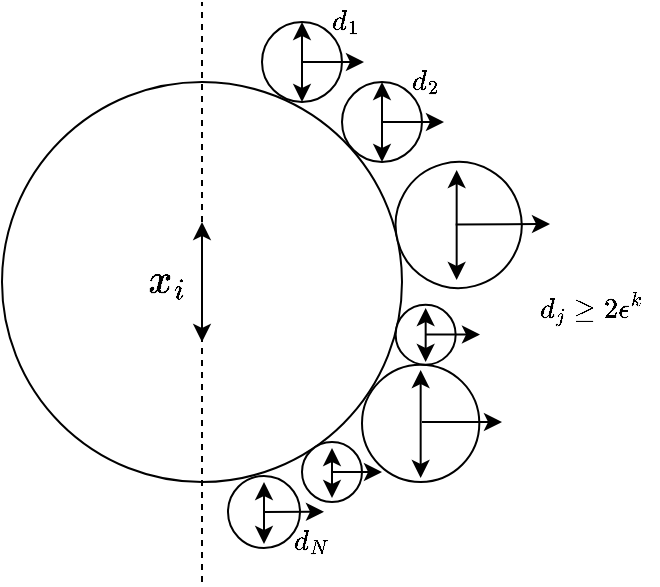 <mxfile version="21.3.8" type="github">
  <diagram name="Page-1" id="rLK4khGxhKgZN5jvrWu0">
    <mxGraphModel dx="827" dy="510" grid="1" gridSize="10" guides="1" tooltips="1" connect="1" arrows="1" fold="1" page="1" pageScale="1" pageWidth="827" pageHeight="1169" background="none" math="1" shadow="0">
      <root>
        <mxCell id="0" />
        <mxCell id="1" parent="0" />
        <mxCell id="VEotxTxUq1ZHGsePlL_P-1" value="" style="ellipse;whiteSpace=wrap;html=1;aspect=fixed;direction=south;rotation=0;" vertex="1" parent="1">
          <mxGeometry x="70" y="170" width="200" height="200" as="geometry" />
        </mxCell>
        <mxCell id="VEotxTxUq1ZHGsePlL_P-2" value="" style="endArrow=none;dashed=1;html=1;rounded=0;" edge="1" parent="1">
          <mxGeometry width="50" height="50" relative="1" as="geometry">
            <mxPoint x="170" y="420" as="sourcePoint" />
            <mxPoint x="170" y="130" as="targetPoint" />
          </mxGeometry>
        </mxCell>
        <mxCell id="VEotxTxUq1ZHGsePlL_P-5" value="" style="ellipse;whiteSpace=wrap;html=1;aspect=fixed;" vertex="1" parent="1">
          <mxGeometry x="200" y="140" width="40" height="40" as="geometry" />
        </mxCell>
        <mxCell id="VEotxTxUq1ZHGsePlL_P-6" value="" style="ellipse;whiteSpace=wrap;html=1;aspect=fixed;" vertex="1" parent="1">
          <mxGeometry x="240" y="170" width="40" height="40" as="geometry" />
        </mxCell>
        <mxCell id="VEotxTxUq1ZHGsePlL_P-7" value="" style="ellipse;whiteSpace=wrap;html=1;aspect=fixed;direction=south;rotation=30;" vertex="1" parent="1">
          <mxGeometry x="266.83" y="210" width="63" height="63" as="geometry" />
        </mxCell>
        <mxCell id="VEotxTxUq1ZHGsePlL_P-9" value="" style="ellipse;whiteSpace=wrap;html=1;aspect=fixed;" vertex="1" parent="1">
          <mxGeometry x="250" y="311.34" width="58.66" height="58.66" as="geometry" />
        </mxCell>
        <mxCell id="VEotxTxUq1ZHGsePlL_P-10" value="" style="ellipse;whiteSpace=wrap;html=1;aspect=fixed;" vertex="1" parent="1">
          <mxGeometry x="266.83" y="281.34" width="30" height="30" as="geometry" />
        </mxCell>
        <mxCell id="VEotxTxUq1ZHGsePlL_P-12" value="" style="ellipse;whiteSpace=wrap;html=1;aspect=fixed;" vertex="1" parent="1">
          <mxGeometry x="220" y="350" width="30" height="30" as="geometry" />
        </mxCell>
        <mxCell id="VEotxTxUq1ZHGsePlL_P-13" value="" style="ellipse;whiteSpace=wrap;html=1;aspect=fixed;" vertex="1" parent="1">
          <mxGeometry x="183" y="367" width="36" height="36" as="geometry" />
        </mxCell>
        <mxCell id="VEotxTxUq1ZHGsePlL_P-16" value="" style="endArrow=classic;startArrow=classic;html=1;rounded=0;" edge="1" parent="1">
          <mxGeometry width="50" height="50" relative="1" as="geometry">
            <mxPoint x="170" y="300" as="sourcePoint" />
            <mxPoint x="170" y="240" as="targetPoint" />
          </mxGeometry>
        </mxCell>
        <mxCell id="VEotxTxUq1ZHGsePlL_P-17" value="" style="endArrow=classic;startArrow=classic;html=1;rounded=0;exitX=0.5;exitY=1;exitDx=0;exitDy=0;entryX=0.5;entryY=0;entryDx=0;entryDy=0;" edge="1" parent="1" source="VEotxTxUq1ZHGsePlL_P-5" target="VEotxTxUq1ZHGsePlL_P-5">
          <mxGeometry width="50" height="50" relative="1" as="geometry">
            <mxPoint x="260" y="150" as="sourcePoint" />
            <mxPoint x="260" y="100" as="targetPoint" />
            <Array as="points">
              <mxPoint x="220" y="160" />
            </Array>
          </mxGeometry>
        </mxCell>
        <mxCell id="VEotxTxUq1ZHGsePlL_P-19" value="" style="endArrow=classic;startArrow=classic;html=1;rounded=0;exitX=0.5;exitY=1;exitDx=0;exitDy=0;entryX=0.5;entryY=0;entryDx=0;entryDy=0;" edge="1" parent="1" source="VEotxTxUq1ZHGsePlL_P-6" target="VEotxTxUq1ZHGsePlL_P-6">
          <mxGeometry width="50" height="50" relative="1" as="geometry">
            <mxPoint x="280" y="130" as="sourcePoint" />
            <mxPoint x="280" y="80" as="targetPoint" />
            <Array as="points">
              <mxPoint x="260" y="190" />
            </Array>
          </mxGeometry>
        </mxCell>
        <mxCell id="VEotxTxUq1ZHGsePlL_P-23" value="" style="endArrow=classic;startArrow=classic;html=1;rounded=0;" edge="1" parent="1">
          <mxGeometry width="50" height="50" relative="1" as="geometry">
            <mxPoint x="281.83" y="310" as="sourcePoint" />
            <mxPoint x="281.83" y="283" as="targetPoint" />
          </mxGeometry>
        </mxCell>
        <mxCell id="VEotxTxUq1ZHGsePlL_P-26" value="" style="endArrow=classic;startArrow=classic;html=1;rounded=0;" edge="1" parent="1">
          <mxGeometry width="50" height="50" relative="1" as="geometry">
            <mxPoint x="235" y="378" as="sourcePoint" />
            <mxPoint x="235" y="353" as="targetPoint" />
          </mxGeometry>
        </mxCell>
        <mxCell id="VEotxTxUq1ZHGsePlL_P-28" value="" style="endArrow=classic;startArrow=classic;html=1;rounded=0;" edge="1" parent="1">
          <mxGeometry width="50" height="50" relative="1" as="geometry">
            <mxPoint x="279.33" y="314" as="sourcePoint" />
            <mxPoint x="279.33" y="368" as="targetPoint" />
          </mxGeometry>
        </mxCell>
        <mxCell id="VEotxTxUq1ZHGsePlL_P-29" value="" style="endArrow=classic;startArrow=classic;html=1;rounded=0;" edge="1" parent="1">
          <mxGeometry width="50" height="50" relative="1" as="geometry">
            <mxPoint x="297.33" y="269" as="sourcePoint" />
            <mxPoint x="297.33" y="214" as="targetPoint" />
          </mxGeometry>
        </mxCell>
        <mxCell id="VEotxTxUq1ZHGsePlL_P-31" value="" style="endArrow=classic;startArrow=classic;html=1;rounded=0;" edge="1" parent="1">
          <mxGeometry width="50" height="50" relative="1" as="geometry">
            <mxPoint x="201" y="401" as="sourcePoint" />
            <mxPoint x="201" y="370" as="targetPoint" />
          </mxGeometry>
        </mxCell>
        <mxCell id="VEotxTxUq1ZHGsePlL_P-32" value="" style="endArrow=classic;html=1;rounded=0;" edge="1" parent="1">
          <mxGeometry width="50" height="50" relative="1" as="geometry">
            <mxPoint x="220" y="160" as="sourcePoint" />
            <mxPoint x="251" y="160" as="targetPoint" />
          </mxGeometry>
        </mxCell>
        <mxCell id="VEotxTxUq1ZHGsePlL_P-34" value="" style="endArrow=classic;html=1;rounded=0;" edge="1" parent="1">
          <mxGeometry width="50" height="50" relative="1" as="geometry">
            <mxPoint x="260" y="190" as="sourcePoint" />
            <mxPoint x="291" y="190" as="targetPoint" />
          </mxGeometry>
        </mxCell>
        <mxCell id="VEotxTxUq1ZHGsePlL_P-35" value="" style="endArrow=classic;html=1;rounded=0;" edge="1" parent="1">
          <mxGeometry width="50" height="50" relative="1" as="geometry">
            <mxPoint x="296.83" y="241.26" as="sourcePoint" />
            <mxPoint x="344" y="241" as="targetPoint" />
          </mxGeometry>
        </mxCell>
        <mxCell id="VEotxTxUq1ZHGsePlL_P-36" value="" style="endArrow=classic;html=1;rounded=0;" edge="1" parent="1">
          <mxGeometry width="50" height="50" relative="1" as="geometry">
            <mxPoint x="282" y="296.27" as="sourcePoint" />
            <mxPoint x="309" y="296.27" as="targetPoint" />
          </mxGeometry>
        </mxCell>
        <mxCell id="VEotxTxUq1ZHGsePlL_P-37" value="" style="endArrow=classic;html=1;rounded=0;" edge="1" parent="1">
          <mxGeometry width="50" height="50" relative="1" as="geometry">
            <mxPoint x="280" y="340" as="sourcePoint" />
            <mxPoint x="320" y="340" as="targetPoint" />
          </mxGeometry>
        </mxCell>
        <mxCell id="VEotxTxUq1ZHGsePlL_P-38" value="" style="endArrow=classic;html=1;rounded=0;" edge="1" parent="1">
          <mxGeometry width="50" height="50" relative="1" as="geometry">
            <mxPoint x="235" y="365" as="sourcePoint" />
            <mxPoint x="260" y="365" as="targetPoint" />
            <Array as="points" />
          </mxGeometry>
        </mxCell>
        <mxCell id="VEotxTxUq1ZHGsePlL_P-39" value="" style="endArrow=classic;html=1;rounded=0;" edge="1" parent="1">
          <mxGeometry width="50" height="50" relative="1" as="geometry">
            <mxPoint x="201" y="385" as="sourcePoint" />
            <mxPoint x="231" y="384.88" as="targetPoint" />
          </mxGeometry>
        </mxCell>
        <mxCell id="VEotxTxUq1ZHGsePlL_P-40" value="&lt;span style=&quot;font-size: 18px;&quot;&gt;$$x_{i}$$&lt;/span&gt;" style="text;strokeColor=none;align=center;fillColor=none;html=1;verticalAlign=middle;whiteSpace=wrap;rounded=0;" vertex="1" parent="1">
          <mxGeometry x="123" y="255" width="60" height="30" as="geometry" />
        </mxCell>
        <mxCell id="VEotxTxUq1ZHGsePlL_P-41" value="$$d_{1}$$" style="text;strokeColor=none;align=center;fillColor=none;html=1;verticalAlign=middle;whiteSpace=wrap;rounded=0;" vertex="1" parent="1">
          <mxGeometry x="216.83" y="130" width="50" height="20" as="geometry" />
        </mxCell>
        <mxCell id="VEotxTxUq1ZHGsePlL_P-42" value="$$d_{2}$$" style="text;strokeColor=none;align=center;fillColor=none;html=1;verticalAlign=middle;whiteSpace=wrap;rounded=0;" vertex="1" parent="1">
          <mxGeometry x="256.83" y="160" width="50" height="20" as="geometry" />
        </mxCell>
        <mxCell id="VEotxTxUq1ZHGsePlL_P-43" value="$$d_{N}$$" style="text;strokeColor=none;align=center;fillColor=none;html=1;verticalAlign=middle;whiteSpace=wrap;rounded=0;" vertex="1" parent="1">
          <mxGeometry x="200" y="390" width="50" height="20" as="geometry" />
        </mxCell>
        <mxCell id="VEotxTxUq1ZHGsePlL_P-52" value="$$d_{j} \ge 2 \epsilon^k$$" style="text;strokeColor=none;align=center;fillColor=none;html=1;verticalAlign=middle;whiteSpace=wrap;rounded=0;" vertex="1" parent="1">
          <mxGeometry x="340" y="273" width="50" height="20" as="geometry" />
        </mxCell>
      </root>
    </mxGraphModel>
  </diagram>
</mxfile>
